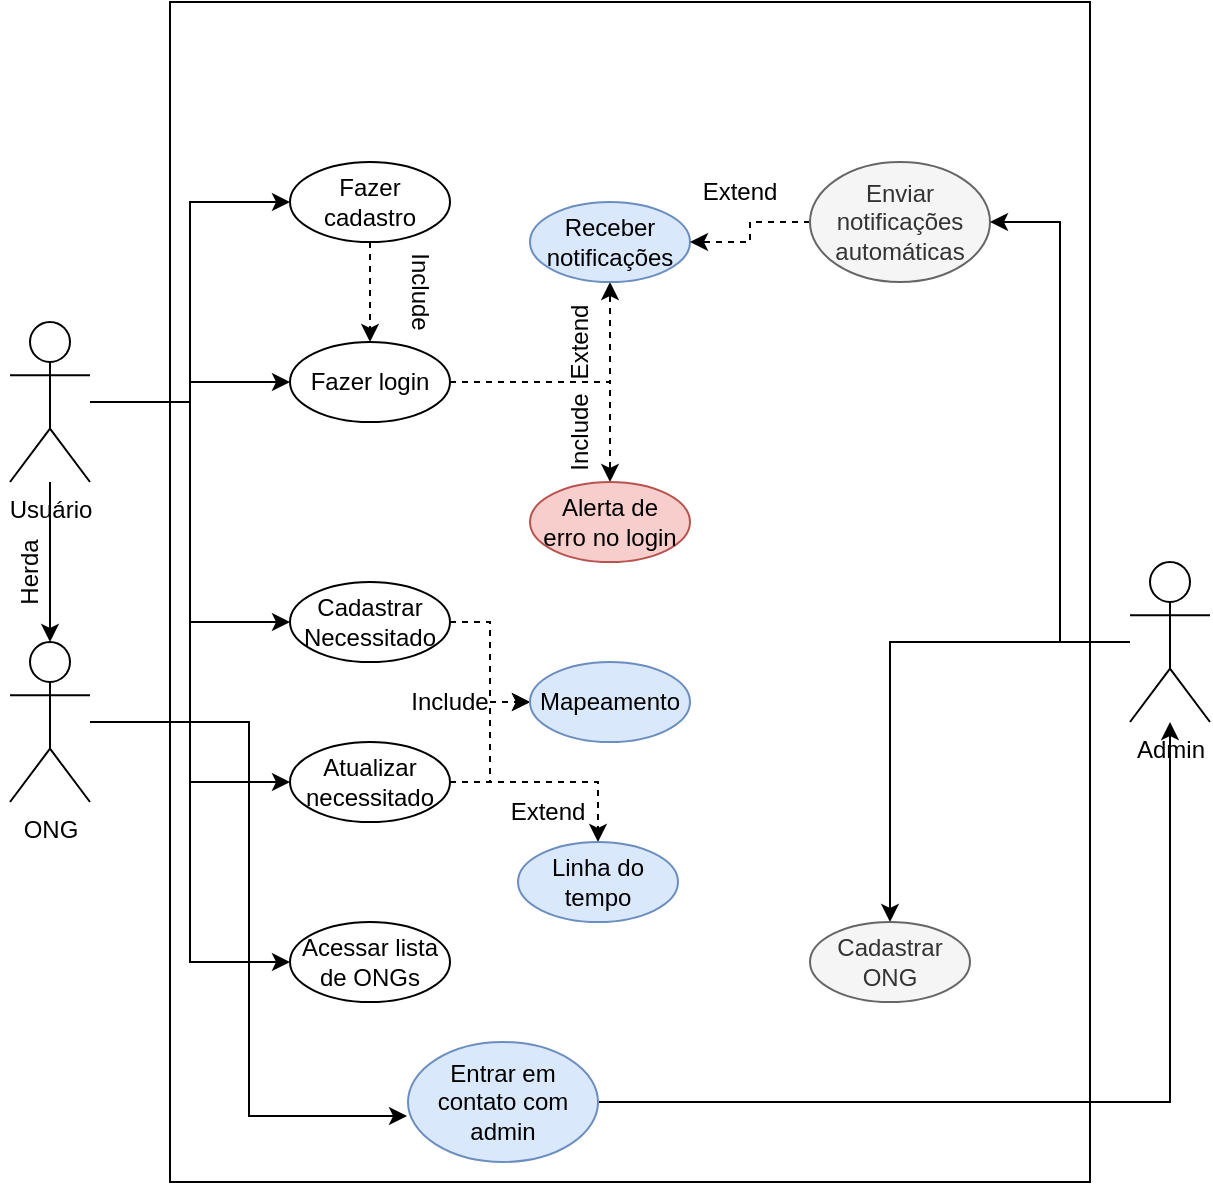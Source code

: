 <mxfile version="20.3.0" type="device"><diagram id="cxbAgjxExSd-De2CzNMx" name="Página-1"><mxGraphModel dx="1422" dy="794" grid="1" gridSize="10" guides="1" tooltips="1" connect="1" arrows="1" fold="1" page="1" pageScale="1" pageWidth="827" pageHeight="1169" math="0" shadow="0"><root><mxCell id="0"/><mxCell id="1" parent="0"/><mxCell id="ug6yqcP_oSqBd_HWIaiJ-45" style="edgeStyle=orthogonalEdgeStyle;rounded=0;orthogonalLoop=1;jettySize=auto;html=1;" parent="1" source="ug6yqcP_oSqBd_HWIaiJ-1" target="ug6yqcP_oSqBd_HWIaiJ-32" edge="1"><mxGeometry relative="1" as="geometry"/></mxCell><mxCell id="ug6yqcP_oSqBd_HWIaiJ-1" value="Usuário&lt;br&gt;" style="shape=umlActor;verticalLabelPosition=bottom;verticalAlign=top;html=1;outlineConnect=0;" parent="1" vertex="1"><mxGeometry x="120" y="280" width="40" height="80" as="geometry"/></mxCell><mxCell id="ug6yqcP_oSqBd_HWIaiJ-4" value="" style="rounded=0;whiteSpace=wrap;html=1;" parent="1" vertex="1"><mxGeometry x="200" y="120" width="460" height="590" as="geometry"/></mxCell><mxCell id="ug6yqcP_oSqBd_HWIaiJ-15" value="" style="edgeStyle=orthogonalEdgeStyle;rounded=0;orthogonalLoop=1;jettySize=auto;html=1;dashed=1;" parent="1" source="ug6yqcP_oSqBd_HWIaiJ-12" target="ug6yqcP_oSqBd_HWIaiJ-13" edge="1"><mxGeometry relative="1" as="geometry"/></mxCell><mxCell id="ug6yqcP_oSqBd_HWIaiJ-12" value="Fazer cadastro&lt;br&gt;" style="ellipse;whiteSpace=wrap;html=1;" parent="1" vertex="1"><mxGeometry x="260" y="200" width="80" height="40" as="geometry"/></mxCell><mxCell id="ug6yqcP_oSqBd_HWIaiJ-19" value="" style="edgeStyle=orthogonalEdgeStyle;rounded=0;orthogonalLoop=1;jettySize=auto;html=1;dashed=1;" parent="1" source="ug6yqcP_oSqBd_HWIaiJ-13" target="ug6yqcP_oSqBd_HWIaiJ-18" edge="1"><mxGeometry relative="1" as="geometry"/></mxCell><mxCell id="ug6yqcP_oSqBd_HWIaiJ-23" style="edgeStyle=orthogonalEdgeStyle;rounded=0;orthogonalLoop=1;jettySize=auto;html=1;entryX=0.5;entryY=0;entryDx=0;entryDy=0;dashed=1;" parent="1" source="ug6yqcP_oSqBd_HWIaiJ-13" target="ug6yqcP_oSqBd_HWIaiJ-21" edge="1"><mxGeometry relative="1" as="geometry"/></mxCell><mxCell id="ug6yqcP_oSqBd_HWIaiJ-13" value="Fazer login" style="ellipse;whiteSpace=wrap;html=1;" parent="1" vertex="1"><mxGeometry x="260" y="290" width="80" height="40" as="geometry"/></mxCell><mxCell id="ug6yqcP_oSqBd_HWIaiJ-16" value="Include" style="text;html=1;strokeColor=none;fillColor=none;align=center;verticalAlign=middle;whiteSpace=wrap;rounded=0;rotation=90;" parent="1" vertex="1"><mxGeometry x="300" y="250" width="50" height="30" as="geometry"/></mxCell><mxCell id="ug6yqcP_oSqBd_HWIaiJ-18" value="Receber notificações" style="ellipse;whiteSpace=wrap;html=1;fillColor=#dae8fc;strokeColor=#6c8ebf;" parent="1" vertex="1"><mxGeometry x="380" y="220" width="80" height="40" as="geometry"/></mxCell><mxCell id="ug6yqcP_oSqBd_HWIaiJ-20" value="Extend" style="text;html=1;strokeColor=none;fillColor=none;align=center;verticalAlign=middle;whiteSpace=wrap;rounded=0;rotation=-90;" parent="1" vertex="1"><mxGeometry x="380" y="275" width="50" height="30" as="geometry"/></mxCell><mxCell id="ug6yqcP_oSqBd_HWIaiJ-21" value="Alerta de erro&amp;nbsp;no login" style="ellipse;whiteSpace=wrap;html=1;fillColor=#f8cecc;strokeColor=#b85450;" parent="1" vertex="1"><mxGeometry x="380" y="360" width="80" height="40" as="geometry"/></mxCell><mxCell id="ug6yqcP_oSqBd_HWIaiJ-24" value="Include" style="text;html=1;strokeColor=none;fillColor=none;align=center;verticalAlign=middle;whiteSpace=wrap;rounded=0;rotation=-90;" parent="1" vertex="1"><mxGeometry x="380" y="320" width="50" height="30" as="geometry"/></mxCell><mxCell id="-TbaPer65QUuC2sN1x5M-3" style="edgeStyle=orthogonalEdgeStyle;rounded=0;orthogonalLoop=1;jettySize=auto;html=1;entryX=0;entryY=0.5;entryDx=0;entryDy=0;dashed=1;" edge="1" parent="1" source="ug6yqcP_oSqBd_HWIaiJ-26" target="ug6yqcP_oSqBd_HWIaiJ-29"><mxGeometry relative="1" as="geometry"/></mxCell><mxCell id="ug6yqcP_oSqBd_HWIaiJ-26" value="Cadastrar Necessitado" style="ellipse;whiteSpace=wrap;html=1;" parent="1" vertex="1"><mxGeometry x="260" y="410" width="80" height="40" as="geometry"/></mxCell><mxCell id="-TbaPer65QUuC2sN1x5M-5" style="edgeStyle=orthogonalEdgeStyle;rounded=0;orthogonalLoop=1;jettySize=auto;html=1;entryX=0;entryY=0.5;entryDx=0;entryDy=0;dashed=1;" edge="1" parent="1" source="ug6yqcP_oSqBd_HWIaiJ-27" target="ug6yqcP_oSqBd_HWIaiJ-29"><mxGeometry relative="1" as="geometry"/></mxCell><mxCell id="-TbaPer65QUuC2sN1x5M-12" style="edgeStyle=orthogonalEdgeStyle;rounded=0;orthogonalLoop=1;jettySize=auto;html=1;entryX=0.5;entryY=0;entryDx=0;entryDy=0;dashed=1;" edge="1" parent="1" source="ug6yqcP_oSqBd_HWIaiJ-27" target="ug6yqcP_oSqBd_HWIaiJ-28"><mxGeometry relative="1" as="geometry"/></mxCell><mxCell id="ug6yqcP_oSqBd_HWIaiJ-27" value="Atualizar necessitado" style="ellipse;whiteSpace=wrap;html=1;" parent="1" vertex="1"><mxGeometry x="260" y="490" width="80" height="40" as="geometry"/></mxCell><mxCell id="ug6yqcP_oSqBd_HWIaiJ-28" value="Linha do tempo" style="ellipse;whiteSpace=wrap;html=1;fillColor=#dae8fc;strokeColor=#6c8ebf;" parent="1" vertex="1"><mxGeometry x="374" y="540" width="80" height="40" as="geometry"/></mxCell><mxCell id="ug6yqcP_oSqBd_HWIaiJ-29" value="Mapeamento" style="ellipse;whiteSpace=wrap;html=1;fillColor=#dae8fc;strokeColor=#6c8ebf;" parent="1" vertex="1"><mxGeometry x="380" y="450" width="80" height="40" as="geometry"/></mxCell><mxCell id="-TbaPer65QUuC2sN1x5M-14" style="edgeStyle=orthogonalEdgeStyle;rounded=0;orthogonalLoop=1;jettySize=auto;html=1;entryX=1;entryY=0.5;entryDx=0;entryDy=0;dashed=1;" edge="1" parent="1" source="ug6yqcP_oSqBd_HWIaiJ-31" target="ug6yqcP_oSqBd_HWIaiJ-18"><mxGeometry relative="1" as="geometry"/></mxCell><mxCell id="ug6yqcP_oSqBd_HWIaiJ-31" value="Enviar notificações automáticas" style="ellipse;whiteSpace=wrap;html=1;fillColor=#f5f5f5;fontColor=#333333;strokeColor=#666666;" parent="1" vertex="1"><mxGeometry x="520" y="200" width="90" height="60" as="geometry"/></mxCell><mxCell id="ug6yqcP_oSqBd_HWIaiJ-47" style="edgeStyle=orthogonalEdgeStyle;rounded=0;orthogonalLoop=1;jettySize=auto;html=1;entryX=-0.005;entryY=0.617;entryDx=0;entryDy=0;entryPerimeter=0;" parent="1" source="ug6yqcP_oSqBd_HWIaiJ-32" target="ug6yqcP_oSqBd_HWIaiJ-33" edge="1"><mxGeometry relative="1" as="geometry"/></mxCell><mxCell id="ug6yqcP_oSqBd_HWIaiJ-32" value="ONG" style="shape=umlActor;verticalLabelPosition=bottom;verticalAlign=top;html=1;outlineConnect=0;" parent="1" vertex="1"><mxGeometry x="120" y="440" width="40" height="80" as="geometry"/></mxCell><mxCell id="-TbaPer65QUuC2sN1x5M-1" style="edgeStyle=orthogonalEdgeStyle;rounded=0;orthogonalLoop=1;jettySize=auto;html=1;" edge="1" parent="1" source="ug6yqcP_oSqBd_HWIaiJ-33" target="ug6yqcP_oSqBd_HWIaiJ-35"><mxGeometry relative="1" as="geometry"/></mxCell><mxCell id="ug6yqcP_oSqBd_HWIaiJ-33" value="Entrar em contato com admin" style="ellipse;whiteSpace=wrap;html=1;fillColor=#dae8fc;strokeColor=#6c8ebf;" parent="1" vertex="1"><mxGeometry x="319" y="640" width="95" height="60" as="geometry"/></mxCell><mxCell id="ug6yqcP_oSqBd_HWIaiJ-34" value="Acessar lista de ONGs" style="ellipse;whiteSpace=wrap;html=1;" parent="1" vertex="1"><mxGeometry x="260" y="580" width="80" height="40" as="geometry"/></mxCell><mxCell id="-TbaPer65QUuC2sN1x5M-2" style="edgeStyle=orthogonalEdgeStyle;rounded=0;orthogonalLoop=1;jettySize=auto;html=1;entryX=0.5;entryY=0;entryDx=0;entryDy=0;" edge="1" parent="1" source="ug6yqcP_oSqBd_HWIaiJ-35" target="ug6yqcP_oSqBd_HWIaiJ-36"><mxGeometry relative="1" as="geometry"/></mxCell><mxCell id="-TbaPer65QUuC2sN1x5M-8" style="edgeStyle=orthogonalEdgeStyle;rounded=0;orthogonalLoop=1;jettySize=auto;html=1;entryX=1;entryY=0.5;entryDx=0;entryDy=0;" edge="1" parent="1" source="ug6yqcP_oSqBd_HWIaiJ-35" target="ug6yqcP_oSqBd_HWIaiJ-31"><mxGeometry relative="1" as="geometry"/></mxCell><mxCell id="ug6yqcP_oSqBd_HWIaiJ-35" value="Admin" style="shape=umlActor;verticalLabelPosition=bottom;verticalAlign=top;html=1;outlineConnect=0;" parent="1" vertex="1"><mxGeometry x="680" y="400" width="40" height="80" as="geometry"/></mxCell><mxCell id="ug6yqcP_oSqBd_HWIaiJ-36" value="Cadastrar ONG" style="ellipse;whiteSpace=wrap;html=1;fillColor=#f5f5f5;fontColor=#333333;strokeColor=#666666;" parent="1" vertex="1"><mxGeometry x="520" y="580" width="80" height="40" as="geometry"/></mxCell><mxCell id="ug6yqcP_oSqBd_HWIaiJ-37" style="edgeStyle=orthogonalEdgeStyle;rounded=0;orthogonalLoop=1;jettySize=auto;html=1;entryX=0;entryY=0.5;entryDx=0;entryDy=0;" parent="1" source="ug6yqcP_oSqBd_HWIaiJ-1" target="ug6yqcP_oSqBd_HWIaiJ-12" edge="1"><mxGeometry relative="1" as="geometry"/></mxCell><mxCell id="ug6yqcP_oSqBd_HWIaiJ-39" style="edgeStyle=orthogonalEdgeStyle;rounded=0;orthogonalLoop=1;jettySize=auto;html=1;" parent="1" source="ug6yqcP_oSqBd_HWIaiJ-1" target="ug6yqcP_oSqBd_HWIaiJ-13" edge="1"><mxGeometry relative="1" as="geometry"/></mxCell><mxCell id="ug6yqcP_oSqBd_HWIaiJ-41" style="edgeStyle=orthogonalEdgeStyle;rounded=0;orthogonalLoop=1;jettySize=auto;html=1;entryX=0;entryY=0.5;entryDx=0;entryDy=0;" parent="1" source="ug6yqcP_oSqBd_HWIaiJ-1" target="ug6yqcP_oSqBd_HWIaiJ-26" edge="1"><mxGeometry relative="1" as="geometry"/></mxCell><mxCell id="ug6yqcP_oSqBd_HWIaiJ-42" style="edgeStyle=orthogonalEdgeStyle;rounded=0;orthogonalLoop=1;jettySize=auto;html=1;entryX=0;entryY=0.5;entryDx=0;entryDy=0;" parent="1" source="ug6yqcP_oSqBd_HWIaiJ-1" target="ug6yqcP_oSqBd_HWIaiJ-27" edge="1"><mxGeometry relative="1" as="geometry"/></mxCell><mxCell id="ug6yqcP_oSqBd_HWIaiJ-43" style="edgeStyle=orthogonalEdgeStyle;rounded=0;orthogonalLoop=1;jettySize=auto;html=1;entryX=0;entryY=0.5;entryDx=0;entryDy=0;" parent="1" source="ug6yqcP_oSqBd_HWIaiJ-1" target="ug6yqcP_oSqBd_HWIaiJ-34" edge="1"><mxGeometry relative="1" as="geometry"/></mxCell><mxCell id="ug6yqcP_oSqBd_HWIaiJ-46" value="Herda" style="text;html=1;strokeColor=none;fillColor=none;align=center;verticalAlign=middle;whiteSpace=wrap;rounded=0;rotation=-90;" parent="1" vertex="1"><mxGeometry x="100" y="390" width="60" height="30" as="geometry"/></mxCell><mxCell id="-TbaPer65QUuC2sN1x5M-4" value="Include" style="text;html=1;strokeColor=none;fillColor=none;align=center;verticalAlign=middle;whiteSpace=wrap;rounded=0;" vertex="1" parent="1"><mxGeometry x="310" y="455" width="60" height="30" as="geometry"/></mxCell><mxCell id="-TbaPer65QUuC2sN1x5M-13" value="Extend" style="text;html=1;strokeColor=none;fillColor=none;align=center;verticalAlign=middle;whiteSpace=wrap;rounded=0;rotation=0;" vertex="1" parent="1"><mxGeometry x="364" y="510" width="50" height="30" as="geometry"/></mxCell><mxCell id="-TbaPer65QUuC2sN1x5M-15" value="Extend" style="text;html=1;strokeColor=none;fillColor=none;align=center;verticalAlign=middle;whiteSpace=wrap;rounded=0;rotation=0;" vertex="1" parent="1"><mxGeometry x="460" y="200" width="50" height="30" as="geometry"/></mxCell></root></mxGraphModel></diagram></mxfile>